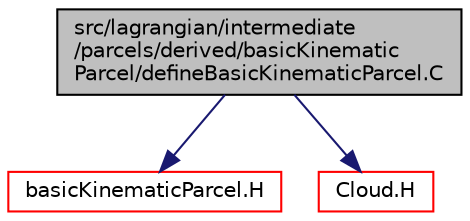 digraph "src/lagrangian/intermediate/parcels/derived/basicKinematicParcel/defineBasicKinematicParcel.C"
{
  bgcolor="transparent";
  edge [fontname="Helvetica",fontsize="10",labelfontname="Helvetica",labelfontsize="10"];
  node [fontname="Helvetica",fontsize="10",shape=record];
  Node0 [label="src/lagrangian/intermediate\l/parcels/derived/basicKinematic\lParcel/defineBasicKinematicParcel.C",height=0.2,width=0.4,color="black", fillcolor="grey75", style="filled", fontcolor="black"];
  Node0 -> Node1 [color="midnightblue",fontsize="10",style="solid",fontname="Helvetica"];
  Node1 [label="basicKinematicParcel.H",height=0.2,width=0.4,color="red",URL="$a05966.html"];
  Node0 -> Node59 [color="midnightblue",fontsize="10",style="solid",fontname="Helvetica"];
  Node59 [label="Cloud.H",height=0.2,width=0.4,color="red",URL="$a05525.html"];
}

